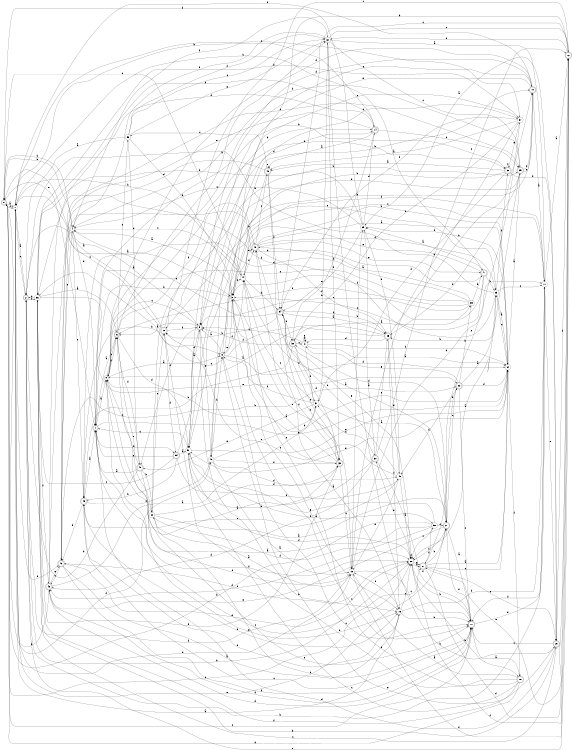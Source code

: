digraph n44_8 {
__start0 [label="" shape="none"];

rankdir=LR;
size="8,5";

s0 [style="rounded,filled", color="black", fillcolor="white" shape="doublecircle", label="0"];
s1 [style="filled", color="black", fillcolor="white" shape="circle", label="1"];
s2 [style="rounded,filled", color="black", fillcolor="white" shape="doublecircle", label="2"];
s3 [style="filled", color="black", fillcolor="white" shape="circle", label="3"];
s4 [style="filled", color="black", fillcolor="white" shape="circle", label="4"];
s5 [style="rounded,filled", color="black", fillcolor="white" shape="doublecircle", label="5"];
s6 [style="rounded,filled", color="black", fillcolor="white" shape="doublecircle", label="6"];
s7 [style="rounded,filled", color="black", fillcolor="white" shape="doublecircle", label="7"];
s8 [style="filled", color="black", fillcolor="white" shape="circle", label="8"];
s9 [style="filled", color="black", fillcolor="white" shape="circle", label="9"];
s10 [style="rounded,filled", color="black", fillcolor="white" shape="doublecircle", label="10"];
s11 [style="filled", color="black", fillcolor="white" shape="circle", label="11"];
s12 [style="rounded,filled", color="black", fillcolor="white" shape="doublecircle", label="12"];
s13 [style="rounded,filled", color="black", fillcolor="white" shape="doublecircle", label="13"];
s14 [style="rounded,filled", color="black", fillcolor="white" shape="doublecircle", label="14"];
s15 [style="rounded,filled", color="black", fillcolor="white" shape="doublecircle", label="15"];
s16 [style="filled", color="black", fillcolor="white" shape="circle", label="16"];
s17 [style="rounded,filled", color="black", fillcolor="white" shape="doublecircle", label="17"];
s18 [style="rounded,filled", color="black", fillcolor="white" shape="doublecircle", label="18"];
s19 [style="filled", color="black", fillcolor="white" shape="circle", label="19"];
s20 [style="filled", color="black", fillcolor="white" shape="circle", label="20"];
s21 [style="rounded,filled", color="black", fillcolor="white" shape="doublecircle", label="21"];
s22 [style="rounded,filled", color="black", fillcolor="white" shape="doublecircle", label="22"];
s23 [style="filled", color="black", fillcolor="white" shape="circle", label="23"];
s24 [style="filled", color="black", fillcolor="white" shape="circle", label="24"];
s25 [style="rounded,filled", color="black", fillcolor="white" shape="doublecircle", label="25"];
s26 [style="filled", color="black", fillcolor="white" shape="circle", label="26"];
s27 [style="rounded,filled", color="black", fillcolor="white" shape="doublecircle", label="27"];
s28 [style="rounded,filled", color="black", fillcolor="white" shape="doublecircle", label="28"];
s29 [style="filled", color="black", fillcolor="white" shape="circle", label="29"];
s30 [style="rounded,filled", color="black", fillcolor="white" shape="doublecircle", label="30"];
s31 [style="filled", color="black", fillcolor="white" shape="circle", label="31"];
s32 [style="filled", color="black", fillcolor="white" shape="circle", label="32"];
s33 [style="rounded,filled", color="black", fillcolor="white" shape="doublecircle", label="33"];
s34 [style="rounded,filled", color="black", fillcolor="white" shape="doublecircle", label="34"];
s35 [style="rounded,filled", color="black", fillcolor="white" shape="doublecircle", label="35"];
s36 [style="filled", color="black", fillcolor="white" shape="circle", label="36"];
s37 [style="filled", color="black", fillcolor="white" shape="circle", label="37"];
s38 [style="rounded,filled", color="black", fillcolor="white" shape="doublecircle", label="38"];
s39 [style="filled", color="black", fillcolor="white" shape="circle", label="39"];
s40 [style="rounded,filled", color="black", fillcolor="white" shape="doublecircle", label="40"];
s41 [style="rounded,filled", color="black", fillcolor="white" shape="doublecircle", label="41"];
s42 [style="rounded,filled", color="black", fillcolor="white" shape="doublecircle", label="42"];
s43 [style="rounded,filled", color="black", fillcolor="white" shape="doublecircle", label="43"];
s44 [style="filled", color="black", fillcolor="white" shape="circle", label="44"];
s45 [style="rounded,filled", color="black", fillcolor="white" shape="doublecircle", label="45"];
s46 [style="filled", color="black", fillcolor="white" shape="circle", label="46"];
s47 [style="filled", color="black", fillcolor="white" shape="circle", label="47"];
s48 [style="filled", color="black", fillcolor="white" shape="circle", label="48"];
s49 [style="rounded,filled", color="black", fillcolor="white" shape="doublecircle", label="49"];
s50 [style="filled", color="black", fillcolor="white" shape="circle", label="50"];
s51 [style="filled", color="black", fillcolor="white" shape="circle", label="51"];
s52 [style="rounded,filled", color="black", fillcolor="white" shape="doublecircle", label="52"];
s53 [style="filled", color="black", fillcolor="white" shape="circle", label="53"];
s54 [style="rounded,filled", color="black", fillcolor="white" shape="doublecircle", label="54"];
s0 -> s1 [label="a"];
s0 -> s4 [label="b"];
s0 -> s26 [label="c"];
s0 -> s46 [label="d"];
s0 -> s7 [label="e"];
s0 -> s1 [label="f"];
s1 -> s2 [label="a"];
s1 -> s41 [label="b"];
s1 -> s37 [label="c"];
s1 -> s19 [label="d"];
s1 -> s21 [label="e"];
s1 -> s42 [label="f"];
s2 -> s3 [label="a"];
s2 -> s26 [label="b"];
s2 -> s1 [label="c"];
s2 -> s36 [label="d"];
s2 -> s12 [label="e"];
s2 -> s19 [label="f"];
s3 -> s4 [label="a"];
s3 -> s7 [label="b"];
s3 -> s17 [label="c"];
s3 -> s16 [label="d"];
s3 -> s19 [label="e"];
s3 -> s44 [label="f"];
s4 -> s5 [label="a"];
s4 -> s0 [label="b"];
s4 -> s44 [label="c"];
s4 -> s7 [label="d"];
s4 -> s45 [label="e"];
s4 -> s32 [label="f"];
s5 -> s6 [label="a"];
s5 -> s16 [label="b"];
s5 -> s8 [label="c"];
s5 -> s51 [label="d"];
s5 -> s46 [label="e"];
s5 -> s49 [label="f"];
s6 -> s7 [label="a"];
s6 -> s32 [label="b"];
s6 -> s53 [label="c"];
s6 -> s51 [label="d"];
s6 -> s20 [label="e"];
s6 -> s40 [label="f"];
s7 -> s8 [label="a"];
s7 -> s52 [label="b"];
s7 -> s27 [label="c"];
s7 -> s54 [label="d"];
s7 -> s24 [label="e"];
s7 -> s26 [label="f"];
s8 -> s9 [label="a"];
s8 -> s52 [label="b"];
s8 -> s6 [label="c"];
s8 -> s10 [label="d"];
s8 -> s16 [label="e"];
s8 -> s6 [label="f"];
s9 -> s5 [label="a"];
s9 -> s10 [label="b"];
s9 -> s17 [label="c"];
s9 -> s24 [label="d"];
s9 -> s3 [label="e"];
s9 -> s44 [label="f"];
s10 -> s11 [label="a"];
s10 -> s51 [label="b"];
s10 -> s5 [label="c"];
s10 -> s8 [label="d"];
s10 -> s5 [label="e"];
s10 -> s1 [label="f"];
s11 -> s12 [label="a"];
s11 -> s2 [label="b"];
s11 -> s3 [label="c"];
s11 -> s9 [label="d"];
s11 -> s28 [label="e"];
s11 -> s17 [label="f"];
s12 -> s13 [label="a"];
s12 -> s3 [label="b"];
s12 -> s34 [label="c"];
s12 -> s32 [label="d"];
s12 -> s27 [label="e"];
s12 -> s26 [label="f"];
s13 -> s0 [label="a"];
s13 -> s14 [label="b"];
s13 -> s1 [label="c"];
s13 -> s54 [label="d"];
s13 -> s23 [label="e"];
s13 -> s5 [label="f"];
s14 -> s15 [label="a"];
s14 -> s1 [label="b"];
s14 -> s25 [label="c"];
s14 -> s36 [label="d"];
s14 -> s42 [label="e"];
s14 -> s38 [label="f"];
s15 -> s16 [label="a"];
s15 -> s3 [label="b"];
s15 -> s53 [label="c"];
s15 -> s42 [label="d"];
s15 -> s15 [label="e"];
s15 -> s34 [label="f"];
s16 -> s1 [label="a"];
s16 -> s17 [label="b"];
s16 -> s26 [label="c"];
s16 -> s45 [label="d"];
s16 -> s19 [label="e"];
s16 -> s11 [label="f"];
s17 -> s18 [label="a"];
s17 -> s26 [label="b"];
s17 -> s0 [label="c"];
s17 -> s43 [label="d"];
s17 -> s11 [label="e"];
s17 -> s21 [label="f"];
s18 -> s19 [label="a"];
s18 -> s13 [label="b"];
s18 -> s51 [label="c"];
s18 -> s0 [label="d"];
s18 -> s44 [label="e"];
s18 -> s36 [label="f"];
s19 -> s20 [label="a"];
s19 -> s29 [label="b"];
s19 -> s17 [label="c"];
s19 -> s11 [label="d"];
s19 -> s6 [label="e"];
s19 -> s12 [label="f"];
s20 -> s21 [label="a"];
s20 -> s25 [label="b"];
s20 -> s17 [label="c"];
s20 -> s48 [label="d"];
s20 -> s13 [label="e"];
s20 -> s26 [label="f"];
s21 -> s17 [label="a"];
s21 -> s22 [label="b"];
s21 -> s22 [label="c"];
s21 -> s38 [label="d"];
s21 -> s43 [label="e"];
s21 -> s26 [label="f"];
s22 -> s23 [label="a"];
s22 -> s39 [label="b"];
s22 -> s17 [label="c"];
s22 -> s24 [label="d"];
s22 -> s47 [label="e"];
s22 -> s48 [label="f"];
s23 -> s24 [label="a"];
s23 -> s35 [label="b"];
s23 -> s11 [label="c"];
s23 -> s36 [label="d"];
s23 -> s2 [label="e"];
s23 -> s52 [label="f"];
s24 -> s25 [label="a"];
s24 -> s8 [label="b"];
s24 -> s23 [label="c"];
s24 -> s29 [label="d"];
s24 -> s51 [label="e"];
s24 -> s18 [label="f"];
s25 -> s26 [label="a"];
s25 -> s51 [label="b"];
s25 -> s10 [label="c"];
s25 -> s35 [label="d"];
s25 -> s10 [label="e"];
s25 -> s4 [label="f"];
s26 -> s27 [label="a"];
s26 -> s18 [label="b"];
s26 -> s27 [label="c"];
s26 -> s42 [label="d"];
s26 -> s30 [label="e"];
s26 -> s26 [label="f"];
s27 -> s24 [label="a"];
s27 -> s21 [label="b"];
s27 -> s24 [label="c"];
s27 -> s12 [label="d"];
s27 -> s28 [label="e"];
s27 -> s50 [label="f"];
s28 -> s29 [label="a"];
s28 -> s36 [label="b"];
s28 -> s17 [label="c"];
s28 -> s7 [label="d"];
s28 -> s9 [label="e"];
s28 -> s12 [label="f"];
s29 -> s30 [label="a"];
s29 -> s36 [label="b"];
s29 -> s4 [label="c"];
s29 -> s14 [label="d"];
s29 -> s34 [label="e"];
s29 -> s0 [label="f"];
s30 -> s8 [label="a"];
s30 -> s31 [label="b"];
s30 -> s12 [label="c"];
s30 -> s43 [label="d"];
s30 -> s35 [label="e"];
s30 -> s17 [label="f"];
s31 -> s21 [label="a"];
s31 -> s32 [label="b"];
s31 -> s44 [label="c"];
s31 -> s34 [label="d"];
s31 -> s49 [label="e"];
s31 -> s9 [label="f"];
s32 -> s11 [label="a"];
s32 -> s28 [label="b"];
s32 -> s25 [label="c"];
s32 -> s33 [label="d"];
s32 -> s12 [label="e"];
s32 -> s4 [label="f"];
s33 -> s3 [label="a"];
s33 -> s34 [label="b"];
s33 -> s19 [label="c"];
s33 -> s36 [label="d"];
s33 -> s3 [label="e"];
s33 -> s40 [label="f"];
s34 -> s35 [label="a"];
s34 -> s13 [label="b"];
s34 -> s33 [label="c"];
s34 -> s38 [label="d"];
s34 -> s4 [label="e"];
s34 -> s35 [label="f"];
s35 -> s8 [label="a"];
s35 -> s10 [label="b"];
s35 -> s36 [label="c"];
s35 -> s47 [label="d"];
s35 -> s48 [label="e"];
s35 -> s16 [label="f"];
s36 -> s6 [label="a"];
s36 -> s37 [label="b"];
s36 -> s28 [label="c"];
s36 -> s2 [label="d"];
s36 -> s22 [label="e"];
s36 -> s43 [label="f"];
s37 -> s15 [label="a"];
s37 -> s19 [label="b"];
s37 -> s5 [label="c"];
s37 -> s38 [label="d"];
s37 -> s27 [label="e"];
s37 -> s34 [label="f"];
s38 -> s39 [label="a"];
s38 -> s45 [label="b"];
s38 -> s47 [label="c"];
s38 -> s33 [label="d"];
s38 -> s26 [label="e"];
s38 -> s5 [label="f"];
s39 -> s40 [label="a"];
s39 -> s41 [label="b"];
s39 -> s7 [label="c"];
s39 -> s45 [label="d"];
s39 -> s5 [label="e"];
s39 -> s6 [label="f"];
s40 -> s24 [label="a"];
s40 -> s24 [label="b"];
s40 -> s15 [label="c"];
s40 -> s35 [label="d"];
s40 -> s41 [label="e"];
s40 -> s23 [label="f"];
s41 -> s29 [label="a"];
s41 -> s23 [label="b"];
s41 -> s3 [label="c"];
s41 -> s42 [label="d"];
s41 -> s44 [label="e"];
s41 -> s3 [label="f"];
s42 -> s16 [label="a"];
s42 -> s22 [label="b"];
s42 -> s43 [label="c"];
s42 -> s26 [label="d"];
s42 -> s4 [label="e"];
s42 -> s17 [label="f"];
s43 -> s31 [label="a"];
s43 -> s1 [label="b"];
s43 -> s25 [label="c"];
s43 -> s17 [label="d"];
s43 -> s42 [label="e"];
s43 -> s14 [label="f"];
s44 -> s21 [label="a"];
s44 -> s1 [label="b"];
s44 -> s0 [label="c"];
s44 -> s34 [label="d"];
s44 -> s40 [label="e"];
s44 -> s40 [label="f"];
s45 -> s7 [label="a"];
s45 -> s9 [label="b"];
s45 -> s17 [label="c"];
s45 -> s42 [label="d"];
s45 -> s16 [label="e"];
s45 -> s46 [label="f"];
s46 -> s19 [label="a"];
s46 -> s9 [label="b"];
s46 -> s37 [label="c"];
s46 -> s33 [label="d"];
s46 -> s31 [label="e"];
s46 -> s33 [label="f"];
s47 -> s24 [label="a"];
s47 -> s47 [label="b"];
s47 -> s5 [label="c"];
s47 -> s31 [label="d"];
s47 -> s47 [label="e"];
s47 -> s24 [label="f"];
s48 -> s26 [label="a"];
s48 -> s40 [label="b"];
s48 -> s13 [label="c"];
s48 -> s19 [label="d"];
s48 -> s45 [label="e"];
s48 -> s29 [label="f"];
s49 -> s7 [label="a"];
s49 -> s20 [label="b"];
s49 -> s8 [label="c"];
s49 -> s2 [label="d"];
s49 -> s17 [label="e"];
s49 -> s6 [label="f"];
s50 -> s8 [label="a"];
s50 -> s0 [label="b"];
s50 -> s26 [label="c"];
s50 -> s43 [label="d"];
s50 -> s51 [label="e"];
s50 -> s21 [label="f"];
s51 -> s5 [label="a"];
s51 -> s33 [label="b"];
s51 -> s7 [label="c"];
s51 -> s26 [label="d"];
s51 -> s24 [label="e"];
s51 -> s50 [label="f"];
s52 -> s15 [label="a"];
s52 -> s46 [label="b"];
s52 -> s52 [label="c"];
s52 -> s28 [label="d"];
s52 -> s37 [label="e"];
s52 -> s31 [label="f"];
s53 -> s2 [label="a"];
s53 -> s3 [label="b"];
s53 -> s32 [label="c"];
s53 -> s49 [label="d"];
s53 -> s32 [label="e"];
s53 -> s32 [label="f"];
s54 -> s51 [label="a"];
s54 -> s45 [label="b"];
s54 -> s36 [label="c"];
s54 -> s14 [label="d"];
s54 -> s7 [label="e"];
s54 -> s48 [label="f"];

}
